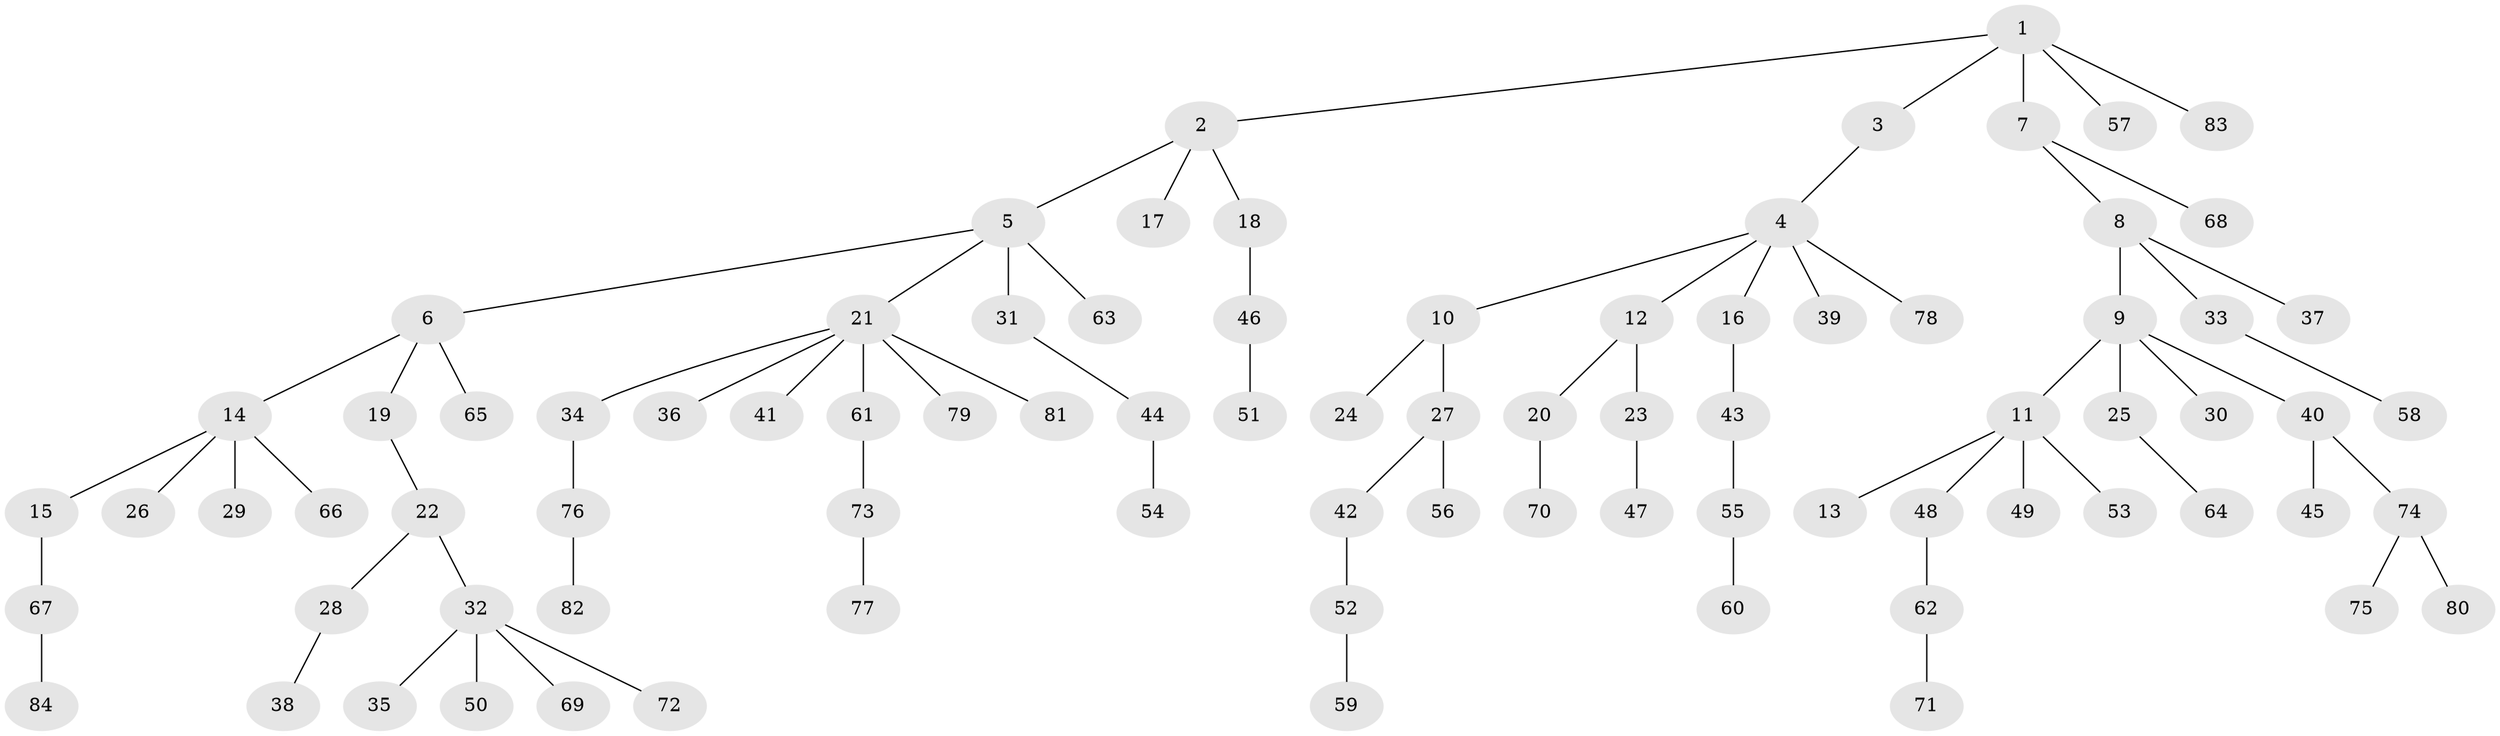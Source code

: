 // coarse degree distribution, {1: 0.5, 4: 0.08823529411764706, 3: 0.17647058823529413, 2: 0.20588235294117646, 5: 0.029411764705882353}
// Generated by graph-tools (version 1.1) at 2025/37/03/04/25 23:37:17]
// undirected, 84 vertices, 83 edges
graph export_dot {
  node [color=gray90,style=filled];
  1;
  2;
  3;
  4;
  5;
  6;
  7;
  8;
  9;
  10;
  11;
  12;
  13;
  14;
  15;
  16;
  17;
  18;
  19;
  20;
  21;
  22;
  23;
  24;
  25;
  26;
  27;
  28;
  29;
  30;
  31;
  32;
  33;
  34;
  35;
  36;
  37;
  38;
  39;
  40;
  41;
  42;
  43;
  44;
  45;
  46;
  47;
  48;
  49;
  50;
  51;
  52;
  53;
  54;
  55;
  56;
  57;
  58;
  59;
  60;
  61;
  62;
  63;
  64;
  65;
  66;
  67;
  68;
  69;
  70;
  71;
  72;
  73;
  74;
  75;
  76;
  77;
  78;
  79;
  80;
  81;
  82;
  83;
  84;
  1 -- 2;
  1 -- 3;
  1 -- 7;
  1 -- 57;
  1 -- 83;
  2 -- 5;
  2 -- 17;
  2 -- 18;
  3 -- 4;
  4 -- 10;
  4 -- 12;
  4 -- 16;
  4 -- 39;
  4 -- 78;
  5 -- 6;
  5 -- 21;
  5 -- 31;
  5 -- 63;
  6 -- 14;
  6 -- 19;
  6 -- 65;
  7 -- 8;
  7 -- 68;
  8 -- 9;
  8 -- 33;
  8 -- 37;
  9 -- 11;
  9 -- 25;
  9 -- 30;
  9 -- 40;
  10 -- 24;
  10 -- 27;
  11 -- 13;
  11 -- 48;
  11 -- 49;
  11 -- 53;
  12 -- 20;
  12 -- 23;
  14 -- 15;
  14 -- 26;
  14 -- 29;
  14 -- 66;
  15 -- 67;
  16 -- 43;
  18 -- 46;
  19 -- 22;
  20 -- 70;
  21 -- 34;
  21 -- 36;
  21 -- 41;
  21 -- 61;
  21 -- 79;
  21 -- 81;
  22 -- 28;
  22 -- 32;
  23 -- 47;
  25 -- 64;
  27 -- 42;
  27 -- 56;
  28 -- 38;
  31 -- 44;
  32 -- 35;
  32 -- 50;
  32 -- 69;
  32 -- 72;
  33 -- 58;
  34 -- 76;
  40 -- 45;
  40 -- 74;
  42 -- 52;
  43 -- 55;
  44 -- 54;
  46 -- 51;
  48 -- 62;
  52 -- 59;
  55 -- 60;
  61 -- 73;
  62 -- 71;
  67 -- 84;
  73 -- 77;
  74 -- 75;
  74 -- 80;
  76 -- 82;
}
